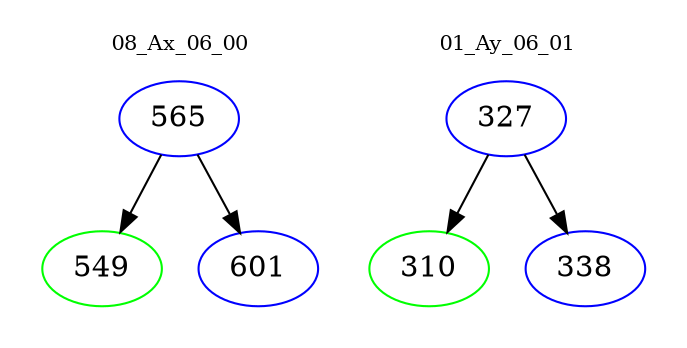 digraph{
subgraph cluster_0 {
color = white
label = "08_Ax_06_00";
fontsize=10;
T0_565 [label="565", color="blue"]
T0_565 -> T0_549 [color="black"]
T0_549 [label="549", color="green"]
T0_565 -> T0_601 [color="black"]
T0_601 [label="601", color="blue"]
}
subgraph cluster_1 {
color = white
label = "01_Ay_06_01";
fontsize=10;
T1_327 [label="327", color="blue"]
T1_327 -> T1_310 [color="black"]
T1_310 [label="310", color="green"]
T1_327 -> T1_338 [color="black"]
T1_338 [label="338", color="blue"]
}
}
